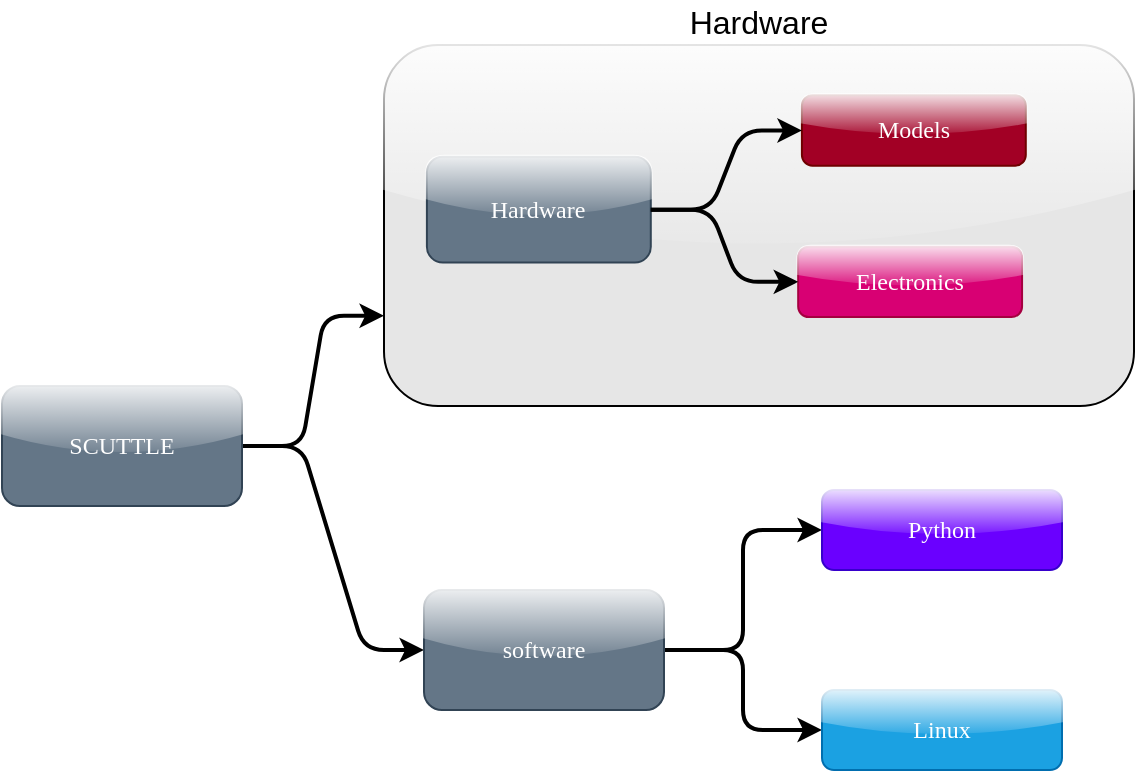 <mxfile version="21.2.8" type="device">
  <diagram name="Page-1" id="eKiHkVsurXvt_7CTBFG4">
    <mxGraphModel dx="1098" dy="828" grid="0" gridSize="10" guides="1" tooltips="1" connect="1" arrows="1" fold="1" page="1" pageScale="1" pageWidth="1169" pageHeight="1654" math="0" shadow="0">
      <root>
        <mxCell id="0" />
        <mxCell id="1" parent="0" />
        <mxCell id="WA0sEyi--77fJeU1WWNr-1" value="Hardware" style="rounded=1;whiteSpace=wrap;html=1;glass=1;strokeColor=#000000;fontFamily=Helvetica;fontSize=16;fontColor=default;fillColor=#E6E6E6;container=1;align=center;verticalAlign=bottom;labelPosition=center;verticalLabelPosition=top;" vertex="1" parent="1">
          <mxGeometry x="204" y="249.5" width="375" height="180.5" as="geometry">
            <mxRectangle x="204" y="249.5" width="66" height="25" as="alternateBounds" />
          </mxGeometry>
        </mxCell>
        <UserObject label="Electronics" link="https://www.scuttlerobot.org/resource/guide/wiring-guide/" linkTarget="_blank" id="WA0sEyi--77fJeU1WWNr-2">
          <mxCell style="rounded=1;whiteSpace=wrap;html=1;fontFamily=Lucida Console;fillColor=#d80073;strokeColor=#A50040;fontColor=#ffffff;glass=1;" vertex="1" parent="WA0sEyi--77fJeU1WWNr-1">
            <mxGeometry x="207.09" y="100.816" width="111.94" height="35.22" as="geometry" />
          </mxCell>
        </UserObject>
        <UserObject label="Models" link="https://www.scuttlerobot.org/resources/models/" linkTarget="_blank" id="WA0sEyi--77fJeU1WWNr-3">
          <mxCell style="rounded=1;whiteSpace=wrap;html=1;fontFamily=Lucida Console;fillColor=#a20025;strokeColor=#6F0000;fontColor=#ffffff;glass=1;" vertex="1" parent="WA0sEyi--77fJeU1WWNr-1">
            <mxGeometry x="208.955" y="25.094" width="111.94" height="35.22" as="geometry" />
          </mxCell>
        </UserObject>
        <UserObject label="Hardware" link="https://www.scuttlerobot.org/resources/videos/?vi=&amp;ca=&amp;ta%5B%5D=99" linkTarget="_blank" id="WA0sEyi--77fJeU1WWNr-4">
          <mxCell style="rounded=1;whiteSpace=wrap;html=1;fillColor=#647687;strokeColor=#314354;glass=1;fontColor=#ffffff;fontFamily=Lucida Console;" vertex="1" parent="WA0sEyi--77fJeU1WWNr-1">
            <mxGeometry x="21.455" y="55.911" width="111.94" height="52.829" as="geometry" />
          </mxCell>
        </UserObject>
        <mxCell id="WA0sEyi--77fJeU1WWNr-5" style="edgeStyle=entityRelationEdgeStyle;shape=connector;rounded=1;orthogonalLoop=1;jettySize=auto;html=1;exitX=1;exitY=0.5;exitDx=0;exitDy=0;entryX=0;entryY=0.5;entryDx=0;entryDy=0;labelBackgroundColor=default;strokeColor=default;strokeWidth=2;fontFamily=Helvetica;fontSize=11;fontColor=default;endArrow=classic;" edge="1" parent="WA0sEyi--77fJeU1WWNr-1" source="WA0sEyi--77fJeU1WWNr-4" target="WA0sEyi--77fJeU1WWNr-2">
          <mxGeometry relative="1" as="geometry">
            <mxPoint x="131.53" y="90.25" as="sourcePoint" />
          </mxGeometry>
        </mxCell>
        <mxCell id="WA0sEyi--77fJeU1WWNr-6" style="edgeStyle=entityRelationEdgeStyle;shape=connector;rounded=1;orthogonalLoop=1;jettySize=auto;html=1;exitX=1;exitY=0.5;exitDx=0;exitDy=0;labelBackgroundColor=default;strokeColor=default;strokeWidth=2;fontFamily=Helvetica;fontSize=11;fontColor=default;endArrow=classic;" edge="1" parent="WA0sEyi--77fJeU1WWNr-1" source="WA0sEyi--77fJeU1WWNr-4" target="WA0sEyi--77fJeU1WWNr-3">
          <mxGeometry relative="1" as="geometry">
            <mxPoint x="131.53" y="90.25" as="sourcePoint" />
          </mxGeometry>
        </mxCell>
        <mxCell id="WA0sEyi--77fJeU1WWNr-7" style="edgeStyle=entityRelationEdgeStyle;orthogonalLoop=1;jettySize=auto;html=1;exitX=1;exitY=0.5;exitDx=0;exitDy=0;entryX=0;entryY=0.75;entryDx=0;entryDy=0;strokeWidth=2;rounded=1;" edge="1" parent="1" source="WA0sEyi--77fJeU1WWNr-9" target="WA0sEyi--77fJeU1WWNr-1">
          <mxGeometry relative="1" as="geometry" />
        </mxCell>
        <mxCell id="WA0sEyi--77fJeU1WWNr-8" style="edgeStyle=entityRelationEdgeStyle;orthogonalLoop=1;jettySize=auto;html=1;exitX=1;exitY=0.5;exitDx=0;exitDy=0;entryX=0;entryY=0.5;entryDx=0;entryDy=0;strokeWidth=2;rounded=1;" edge="1" parent="1" source="WA0sEyi--77fJeU1WWNr-9" target="WA0sEyi--77fJeU1WWNr-12">
          <mxGeometry relative="1" as="geometry" />
        </mxCell>
        <UserObject label="SCUTTLE" link="https://www.scuttlerobot.org/" linkTarget="_blank" id="WA0sEyi--77fJeU1WWNr-9">
          <mxCell style="rounded=1;whiteSpace=wrap;html=1;fontFamily=Lucida Console;fillColor=#647687;strokeColor=#314354;fontColor=#ffffff;glass=1;" vertex="1" parent="1">
            <mxGeometry x="13" y="420" width="120" height="60" as="geometry" />
          </mxCell>
        </UserObject>
        <mxCell id="WA0sEyi--77fJeU1WWNr-10" style="edgeStyle=orthogonalEdgeStyle;rounded=1;orthogonalLoop=1;jettySize=auto;html=1;entryX=0;entryY=0.5;entryDx=0;entryDy=0;strokeWidth=2;exitX=1;exitY=0.5;exitDx=0;exitDy=0;" edge="1" parent="1" source="WA0sEyi--77fJeU1WWNr-12" target="WA0sEyi--77fJeU1WWNr-14">
          <mxGeometry relative="1" as="geometry">
            <mxPoint x="335" y="553" as="sourcePoint" />
          </mxGeometry>
        </mxCell>
        <mxCell id="WA0sEyi--77fJeU1WWNr-11" style="edgeStyle=orthogonalEdgeStyle;rounded=1;orthogonalLoop=1;jettySize=auto;html=1;exitX=1;exitY=0.5;exitDx=0;exitDy=0;entryX=0;entryY=0.5;entryDx=0;entryDy=0;strokeWidth=2;" edge="1" parent="1" source="WA0sEyi--77fJeU1WWNr-12" target="WA0sEyi--77fJeU1WWNr-13">
          <mxGeometry relative="1" as="geometry">
            <mxPoint x="345" y="552" as="sourcePoint" />
          </mxGeometry>
        </mxCell>
        <UserObject label="software" link="https://www.scuttlerobot.org/resources/software/" linkTarget="_blank" id="WA0sEyi--77fJeU1WWNr-12">
          <mxCell style="rounded=1;whiteSpace=wrap;html=1;fontFamily=Lucida Console;fillColor=#647687;strokeColor=#314354;fontColor=#ffffff;glass=1;" vertex="1" parent="1">
            <mxGeometry x="224" y="522" width="120" height="60" as="geometry" />
          </mxCell>
        </UserObject>
        <UserObject label="Linux" link="https://www.scuttlerobot.org/resource/guide/beginners-guide/" linkTarget="_blank" id="WA0sEyi--77fJeU1WWNr-13">
          <mxCell style="rounded=1;whiteSpace=wrap;html=1;fontFamily=Lucida Console;fillColor=#1ba1e2;strokeColor=#006EAF;fontColor=#ffffff;glass=1;" vertex="1" parent="1">
            <mxGeometry x="423" y="572" width="120" height="40" as="geometry" />
          </mxCell>
        </UserObject>
        <UserObject label="Python" link="https://www.scuttlerobot.org/resource/guide/software-guide/" linkTarget="_blank" id="WA0sEyi--77fJeU1WWNr-14">
          <mxCell style="rounded=1;whiteSpace=wrap;html=1;fontFamily=Lucida Console;fillColor=#6a00ff;strokeColor=#3700CC;fontColor=#ffffff;glass=1;" vertex="1" parent="1">
            <mxGeometry x="423" y="472" width="120" height="40" as="geometry" />
          </mxCell>
        </UserObject>
      </root>
    </mxGraphModel>
  </diagram>
</mxfile>
